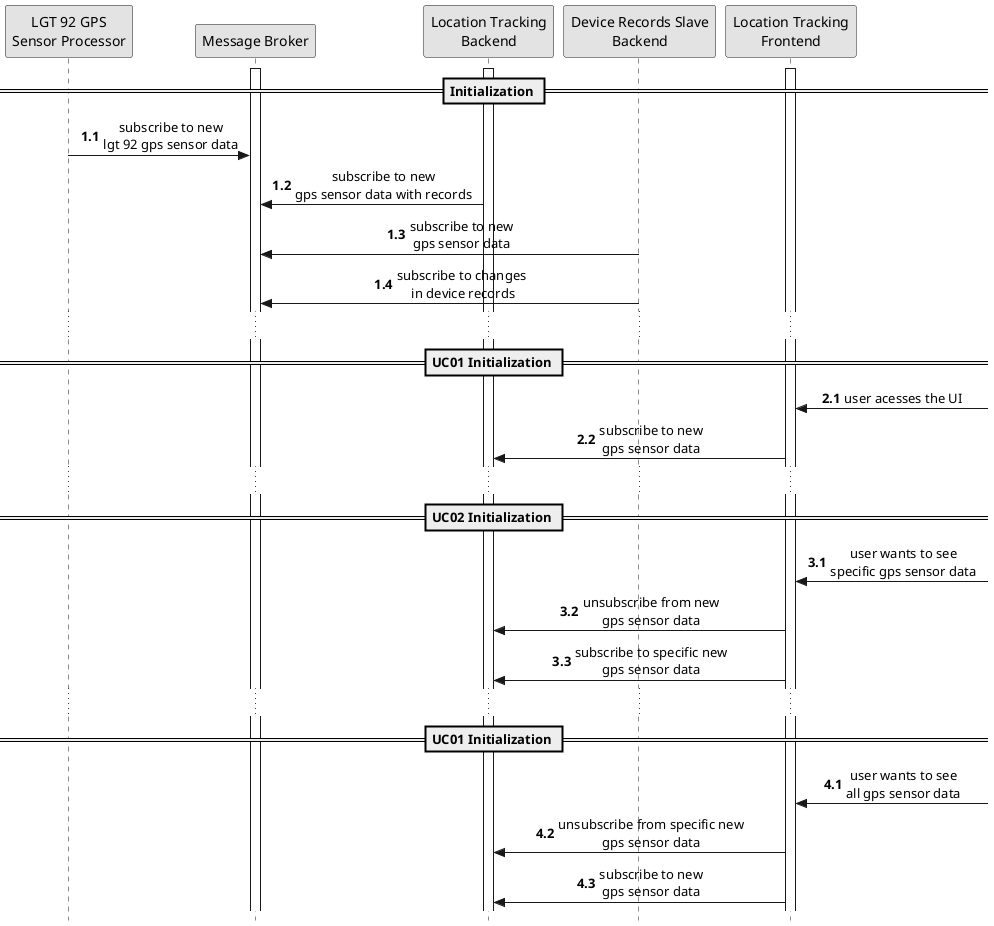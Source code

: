 @startuml process-view-level2-uc00

skinparam Monochrome true
skinparam sequenceMessageAlign center
skinparam style strictuml
hide unlinked

autonumber 1.1

participant "Data Gateway" as DG
participant "LGT 92 GPS\nSensor Gateway" as LGT92GPSG
participant "LGT 92 GPS\nSensor Processor" as LGT92GPSP
participant "Message Broker" as MB
participant "Location Tracking\nBackend" as LTB
participant "Device Records Slave\nBackend" as DRSB
participant "Location Tracking\nFrontend" as LTF

activate MB
activate LTF
activate LTB

== Initialization ==
LGT92GPSP -> MB : subscribe to new\nlgt 92 gps sensor data
LTB -> MB : subscribe to new\ngps sensor data with records
DRSB -> MB : subscribe to new\ngps sensor data
DRSB -> MB : subscribe to changes\n in device records

...
== UC01 Initialization ==
autonumber inc A
LTF <- : user acesses the UI
LTF -> LTB : subscribe to new\ngps sensor data

...
== UC02 Initialization ==
autonumber inc A
LTF <- : user wants to see\nspecific gps sensor data
LTF -> LTB : unsubscribe from new\ngps sensor data
LTF -> LTB : subscribe to specific new\ngps sensor data

...
== UC01 Initialization ==
autonumber inc A
LTF <- : user wants to see\nall gps sensor data
LTF -> LTB : unsubscribe from specific new\ngps sensor data
LTF -> LTB : subscribe to new\ngps sensor data

@enduml
